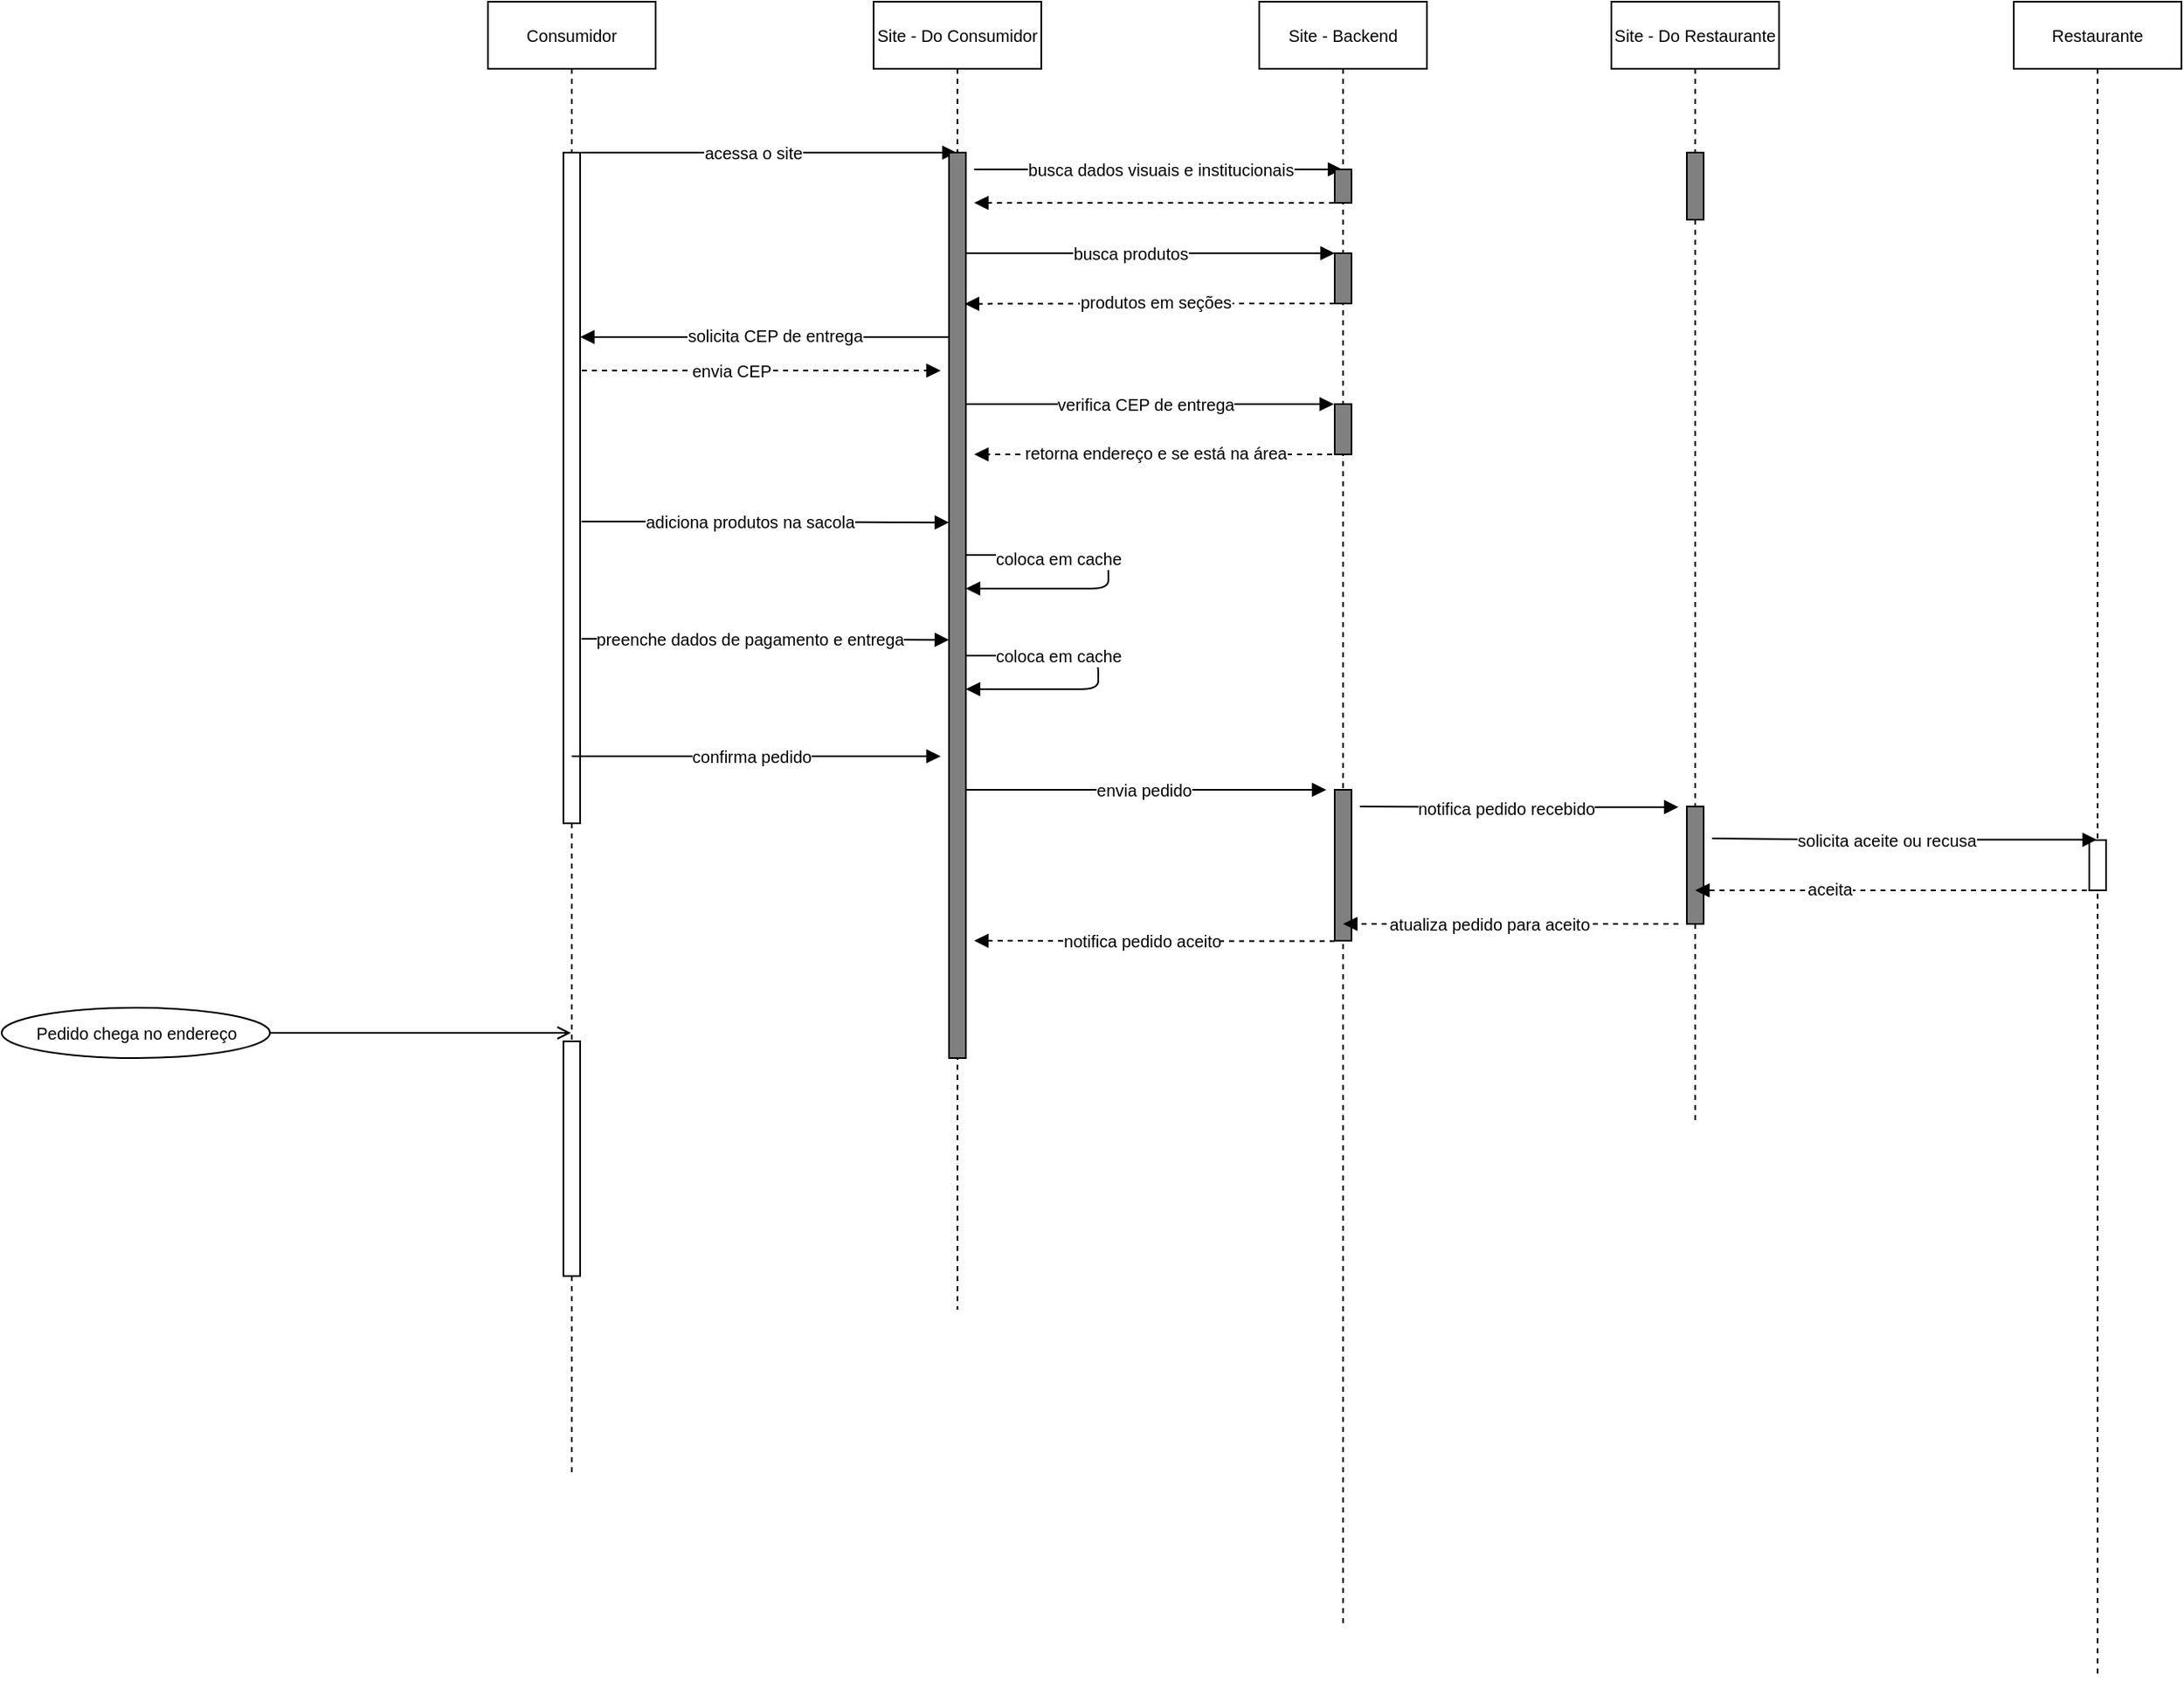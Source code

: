 <mxfile version="20.2.0" type="github" pages="2">
  <diagram id="aIoKeWRR5c0X6gk49Pxa" name="consulta-produtos">
    <mxGraphModel dx="1422" dy="805" grid="1" gridSize="10" guides="1" tooltips="1" connect="1" arrows="1" fold="1" page="1" pageScale="1" pageWidth="850" pageHeight="1100" math="0" shadow="0">
      <root>
        <mxCell id="0" />
        <mxCell id="1" parent="0" />
        <mxCell id="77" value="" style="html=1;verticalAlign=bottom;labelBackgroundColor=none;endArrow=block;endFill=1;dashed=1;fontSize=10;" parent="1" source="30" edge="1">
          <mxGeometry width="160" relative="1" as="geometry">
            <mxPoint x="1010" y="430" as="sourcePoint" />
            <mxPoint x="980" y="430" as="targetPoint" />
            <Array as="points">
              <mxPoint x="1100" y="430" />
            </Array>
          </mxGeometry>
        </mxCell>
        <mxCell id="78" value="retorna endereço e se está na área" style="edgeLabel;html=1;align=center;verticalAlign=middle;resizable=0;points=[];fontSize=10;" parent="77" vertex="1" connectable="0">
          <mxGeometry x="0.017" y="-1" relative="1" as="geometry">
            <mxPoint as="offset" />
          </mxGeometry>
        </mxCell>
        <mxCell id="34" value="" style="html=1;verticalAlign=bottom;labelBackgroundColor=none;endArrow=block;endFill=1;fontSize=10;" parent="1" edge="1">
          <mxGeometry width="160" relative="1" as="geometry">
            <mxPoint x="969.929" y="310" as="sourcePoint" />
            <mxPoint x="1195" y="310" as="targetPoint" />
            <Array as="points">
              <mxPoint x="1099.39" y="310" />
            </Array>
          </mxGeometry>
        </mxCell>
        <mxCell id="35" value="busca produtos" style="edgeLabel;html=1;align=center;verticalAlign=middle;resizable=0;points=[];fontSize=10;" parent="34" vertex="1" connectable="0">
          <mxGeometry x="-0.091" relative="1" as="geometry">
            <mxPoint as="offset" />
          </mxGeometry>
        </mxCell>
        <mxCell id="10" value="Restaurante" style="shape=umlLifeline;perimeter=lifelinePerimeter;whiteSpace=wrap;html=1;container=1;collapsible=0;recursiveResize=0;outlineConnect=0;fontSize=10;" parent="1" vertex="1">
          <mxGeometry x="1600" y="160" width="100" height="1000" as="geometry" />
        </mxCell>
        <mxCell id="94" value="" style="html=1;points=[];perimeter=orthogonalPerimeter;fillColor=#FFFFFF;fontSize=10;" parent="10" vertex="1">
          <mxGeometry x="45" y="500" width="10" height="30" as="geometry" />
        </mxCell>
        <mxCell id="12" value="Consumidor" style="shape=umlLifeline;perimeter=lifelinePerimeter;whiteSpace=wrap;html=1;container=1;collapsible=0;recursiveResize=0;outlineConnect=0;fontSize=10;" parent="1" vertex="1">
          <mxGeometry x="690" y="160" width="100" height="880" as="geometry" />
        </mxCell>
        <mxCell id="75" value="" style="html=1;verticalAlign=bottom;labelBackgroundColor=none;endArrow=block;endFill=1;fontSize=10;dashed=1;" parent="12" edge="1">
          <mxGeometry width="160" relative="1" as="geometry">
            <mxPoint x="50" y="220" as="sourcePoint" />
            <mxPoint x="270" y="220" as="targetPoint" />
          </mxGeometry>
        </mxCell>
        <mxCell id="76" value="envia CEP" style="edgeLabel;html=1;align=center;verticalAlign=middle;resizable=0;points=[];fontSize=10;" parent="75" vertex="1" connectable="0">
          <mxGeometry x="0.195" y="1" relative="1" as="geometry">
            <mxPoint x="-37" y="1" as="offset" />
          </mxGeometry>
        </mxCell>
        <mxCell id="13" value="" style="html=1;points=[];perimeter=orthogonalPerimeter;fontSize=10;" parent="12" vertex="1">
          <mxGeometry x="45" y="90" width="10" height="400" as="geometry" />
        </mxCell>
        <mxCell id="109" value="" style="html=1;points=[];perimeter=orthogonalPerimeter;fontSize=10;" parent="12" vertex="1">
          <mxGeometry x="45" y="620" width="10" height="140" as="geometry" />
        </mxCell>
        <mxCell id="16" value="" style="html=1;verticalAlign=bottom;labelBackgroundColor=none;endArrow=block;endFill=1;fontSize=10;exitX=1.061;exitY=0;exitDx=0;exitDy=0;exitPerimeter=0;" parent="1" source="13" target="21" edge="1">
          <mxGeometry width="160" relative="1" as="geometry">
            <mxPoint x="740" y="250" as="sourcePoint" />
            <mxPoint x="900" y="310" as="targetPoint" />
            <Array as="points">
              <mxPoint x="790" y="250" />
            </Array>
          </mxGeometry>
        </mxCell>
        <mxCell id="20" value="acessa o site" style="edgeLabel;html=1;align=center;verticalAlign=middle;resizable=0;points=[];fontSize=10;" parent="16" vertex="1" connectable="0">
          <mxGeometry x="-0.091" relative="1" as="geometry">
            <mxPoint as="offset" />
          </mxGeometry>
        </mxCell>
        <mxCell id="21" value="Site - Do Consumidor" style="shape=umlLifeline;perimeter=lifelinePerimeter;whiteSpace=wrap;html=1;container=1;collapsible=0;recursiveResize=0;outlineConnect=0;fontSize=10;" parent="1" vertex="1">
          <mxGeometry x="920" y="160" width="100" height="780" as="geometry" />
        </mxCell>
        <mxCell id="40" style="edgeStyle=none;html=1;fontSize=10;" parent="21" source="11" target="21" edge="1">
          <mxGeometry relative="1" as="geometry" />
        </mxCell>
        <mxCell id="69" value="" style="html=1;verticalAlign=bottom;labelBackgroundColor=none;endArrow=block;endFill=1;fontSize=10;" parent="21" target="30" edge="1">
          <mxGeometry width="160" relative="1" as="geometry">
            <mxPoint x="60" y="100" as="sourcePoint" />
            <mxPoint x="220" y="100" as="targetPoint" />
          </mxGeometry>
        </mxCell>
        <mxCell id="71" value="busca dados visuais e institucionais" style="edgeLabel;html=1;align=center;verticalAlign=middle;resizable=0;points=[];fontSize=10;" parent="69" vertex="1" connectable="0">
          <mxGeometry x="-0.642" relative="1" as="geometry">
            <mxPoint x="71" as="offset" />
          </mxGeometry>
        </mxCell>
        <mxCell id="58" value="" style="html=1;verticalAlign=bottom;labelBackgroundColor=none;endArrow=block;endFill=1;fontSize=10;" parent="21" edge="1">
          <mxGeometry width="160" relative="1" as="geometry">
            <mxPoint x="45" y="200" as="sourcePoint" />
            <mxPoint x="-174.976" y="200" as="targetPoint" />
            <Array as="points">
              <mxPoint x="5" y="200" />
            </Array>
          </mxGeometry>
        </mxCell>
        <mxCell id="60" value="solicita CEP de entrega" style="edgeLabel;html=1;align=center;verticalAlign=middle;resizable=0;points=[];fontSize=10;" parent="58" vertex="1" connectable="0">
          <mxGeometry x="-0.05" y="-1" relative="1" as="geometry">
            <mxPoint as="offset" />
          </mxGeometry>
        </mxCell>
        <mxCell id="63" value="" style="html=1;verticalAlign=bottom;labelBackgroundColor=none;endArrow=block;endFill=1;fontSize=10;" parent="21" edge="1">
          <mxGeometry width="160" relative="1" as="geometry">
            <mxPoint x="55" y="240" as="sourcePoint" />
            <mxPoint x="274.5" y="240" as="targetPoint" />
          </mxGeometry>
        </mxCell>
        <mxCell id="64" value="verifica CEP de entrega" style="edgeLabel;html=1;align=center;verticalAlign=middle;resizable=0;points=[];fontSize=10;" parent="63" vertex="1" connectable="0">
          <mxGeometry x="-0.132" y="-1" relative="1" as="geometry">
            <mxPoint x="11" y="-1" as="offset" />
          </mxGeometry>
        </mxCell>
        <mxCell id="49" value="" style="html=1;verticalAlign=bottom;labelBackgroundColor=none;endArrow=block;endFill=1;fontSize=10;exitX=1.061;exitY=0;exitDx=0;exitDy=0;exitPerimeter=0;edgeStyle=orthogonalEdgeStyle;" parent="21" edge="1">
          <mxGeometry width="160" relative="1" as="geometry">
            <mxPoint x="55" y="330" as="sourcePoint" />
            <mxPoint x="55" y="350" as="targetPoint" />
            <Array as="points">
              <mxPoint x="140" y="330" />
              <mxPoint x="140" y="350" />
            </Array>
          </mxGeometry>
        </mxCell>
        <mxCell id="50" value="coloca em cache" style="edgeLabel;html=1;align=center;verticalAlign=middle;resizable=0;points=[];fontSize=10;" parent="49" vertex="1" connectable="0">
          <mxGeometry x="-0.091" relative="1" as="geometry">
            <mxPoint x="-30" as="offset" />
          </mxGeometry>
        </mxCell>
        <mxCell id="11" value="" style="html=1;points=[];perimeter=orthogonalPerimeter;fillColor=#808080;fontSize=10;" parent="21" vertex="1">
          <mxGeometry x="45" y="90" width="10" height="540" as="geometry" />
        </mxCell>
        <mxCell id="41" value="" style="html=1;verticalAlign=bottom;labelBackgroundColor=none;endArrow=block;endFill=1;fontSize=10;entryX=-0.024;entryY=0.015;entryDx=0;entryDy=0;entryPerimeter=0;exitX=1.061;exitY=0;exitDx=0;exitDy=0;exitPerimeter=0;" parent="21" edge="1">
          <mxGeometry width="160" relative="1" as="geometry">
            <mxPoint x="-174.15" y="380.0" as="sourcePoint" />
            <mxPoint x="45.0" y="380.6" as="targetPoint" />
            <Array as="points">
              <mxPoint x="-129.76" y="380.0" />
            </Array>
          </mxGeometry>
        </mxCell>
        <mxCell id="42" value="preenche dados de pagamento e entrega" style="edgeLabel;html=1;align=center;verticalAlign=middle;resizable=0;points=[];fontSize=10;" parent="41" vertex="1" connectable="0">
          <mxGeometry x="-0.091" relative="1" as="geometry">
            <mxPoint as="offset" />
          </mxGeometry>
        </mxCell>
        <mxCell id="53" value="" style="html=1;verticalAlign=bottom;labelBackgroundColor=none;endArrow=block;endFill=1;fontSize=10;edgeStyle=orthogonalEdgeStyle;" parent="21" edge="1">
          <mxGeometry width="160" relative="1" as="geometry">
            <mxPoint x="55" y="390" as="sourcePoint" />
            <mxPoint x="55" y="410" as="targetPoint" />
            <Array as="points">
              <mxPoint x="134" y="390" />
              <mxPoint x="134" y="410" />
              <mxPoint x="55" y="410" />
            </Array>
          </mxGeometry>
        </mxCell>
        <mxCell id="54" value="coloca em cache" style="edgeLabel;html=1;align=center;verticalAlign=middle;resizable=0;points=[];fontSize=10;" parent="53" vertex="1" connectable="0">
          <mxGeometry x="-0.091" relative="1" as="geometry">
            <mxPoint x="-24" y="-2" as="offset" />
          </mxGeometry>
        </mxCell>
        <mxCell id="30" value="Site - Backend" style="shape=umlLifeline;perimeter=lifelinePerimeter;whiteSpace=wrap;html=1;container=1;collapsible=0;recursiveResize=0;outlineConnect=0;fontSize=10;" parent="1" vertex="1">
          <mxGeometry x="1150" y="160" width="100" height="970" as="geometry" />
        </mxCell>
        <mxCell id="31" value="" style="html=1;points=[];perimeter=orthogonalPerimeter;fillColor=#808080;fontSize=10;" parent="30" vertex="1">
          <mxGeometry x="45" y="150" width="10" height="30" as="geometry" />
        </mxCell>
        <mxCell id="66" value="" style="html=1;points=[];perimeter=orthogonalPerimeter;fillColor=#808080;fontSize=10;" parent="30" vertex="1">
          <mxGeometry x="45" y="240" width="10" height="30" as="geometry" />
        </mxCell>
        <mxCell id="72" value="" style="html=1;points=[];perimeter=orthogonalPerimeter;fillColor=#808080;fontSize=10;" parent="30" vertex="1">
          <mxGeometry x="45" y="100" width="10" height="20" as="geometry" />
        </mxCell>
        <mxCell id="36" value="" style="html=1;verticalAlign=bottom;labelBackgroundColor=none;endArrow=block;endFill=1;dashed=1;exitX=0.06;exitY=0.99;exitDx=0;exitDy=0;exitPerimeter=0;" parent="30" edge="1">
          <mxGeometry width="160" relative="1" as="geometry">
            <mxPoint x="45" y="180.0" as="sourcePoint" />
            <mxPoint x="-175.6" y="180.2" as="targetPoint" />
          </mxGeometry>
        </mxCell>
        <mxCell id="37" value="produtos em seções" style="edgeLabel;html=1;align=center;verticalAlign=middle;resizable=0;points=[];fontSize=10;" parent="36" vertex="1" connectable="0">
          <mxGeometry x="-0.152" y="-1" relative="1" as="geometry">
            <mxPoint x="-14" as="offset" />
          </mxGeometry>
        </mxCell>
        <mxCell id="84" value="" style="html=1;verticalAlign=bottom;labelBackgroundColor=none;endArrow=block;endFill=1;fontSize=10;" parent="30" edge="1">
          <mxGeometry width="160" relative="1" as="geometry">
            <mxPoint x="-174.571" y="470" as="sourcePoint" />
            <mxPoint x="40" y="470" as="targetPoint" />
            <Array as="points">
              <mxPoint x="-84.5" y="470" />
            </Array>
          </mxGeometry>
        </mxCell>
        <mxCell id="85" value="envia pedido" style="edgeLabel;html=1;align=center;verticalAlign=middle;resizable=0;points=[];fontSize=10;" parent="84" vertex="1" connectable="0">
          <mxGeometry x="-0.453" y="-2" relative="1" as="geometry">
            <mxPoint x="47" y="-2" as="offset" />
          </mxGeometry>
        </mxCell>
        <mxCell id="86" value="" style="html=1;points=[];perimeter=orthogonalPerimeter;fillColor=#808080;fontSize=10;" parent="30" vertex="1">
          <mxGeometry x="45" y="470" width="10" height="90" as="geometry" />
        </mxCell>
        <mxCell id="97" value="" style="html=1;verticalAlign=bottom;labelBackgroundColor=none;endArrow=block;endFill=1;dashed=1;fontSize=10;" parent="30" edge="1">
          <mxGeometry width="160" relative="1" as="geometry">
            <mxPoint x="250" y="550" as="sourcePoint" />
            <mxPoint x="50" y="550" as="targetPoint" />
            <Array as="points">
              <mxPoint x="230.33" y="550" />
            </Array>
          </mxGeometry>
        </mxCell>
        <mxCell id="98" value="atualiza pedido para aceito" style="edgeLabel;html=1;align=center;verticalAlign=middle;resizable=0;points=[];fontSize=10;" parent="97" vertex="1" connectable="0">
          <mxGeometry x="0.336" y="-1" relative="1" as="geometry">
            <mxPoint x="20" y="1" as="offset" />
          </mxGeometry>
        </mxCell>
        <mxCell id="32" value="Site - Do Restaurante" style="shape=umlLifeline;perimeter=lifelinePerimeter;whiteSpace=wrap;html=1;container=1;collapsible=0;recursiveResize=0;outlineConnect=0;fontSize=10;" parent="1" vertex="1">
          <mxGeometry x="1360" y="160" width="100" height="670" as="geometry" />
        </mxCell>
        <mxCell id="33" value="" style="html=1;points=[];perimeter=orthogonalPerimeter;fillColor=#808080;fontSize=10;" parent="32" vertex="1">
          <mxGeometry x="45" y="90" width="10" height="40" as="geometry" />
        </mxCell>
        <mxCell id="90" value="" style="html=1;points=[];perimeter=orthogonalPerimeter;fillColor=#808080;fontSize=10;" parent="32" vertex="1">
          <mxGeometry x="45" y="480" width="10" height="70" as="geometry" />
        </mxCell>
        <mxCell id="73" value="" style="html=1;verticalAlign=bottom;labelBackgroundColor=none;endArrow=block;endFill=1;dashed=1;exitX=0.06;exitY=0.99;exitDx=0;exitDy=0;exitPerimeter=0;" parent="1" edge="1">
          <mxGeometry width="160" relative="1" as="geometry">
            <mxPoint x="1200.6" y="280" as="sourcePoint" />
            <mxPoint x="980" y="280" as="targetPoint" />
          </mxGeometry>
        </mxCell>
        <mxCell id="28" value="" style="html=1;verticalAlign=bottom;labelBackgroundColor=none;endArrow=block;endFill=1;fontSize=10;entryX=-0.024;entryY=0.015;entryDx=0;entryDy=0;entryPerimeter=0;exitX=1.061;exitY=0;exitDx=0;exitDy=0;exitPerimeter=0;" parent="1" edge="1">
          <mxGeometry width="160" relative="1" as="geometry">
            <mxPoint x="745.85" y="470" as="sourcePoint" />
            <mxPoint x="965.0" y="470.6" as="targetPoint" />
            <Array as="points">
              <mxPoint x="790.24" y="470" />
            </Array>
          </mxGeometry>
        </mxCell>
        <mxCell id="29" value="adiciona produtos na sacola" style="edgeLabel;html=1;align=center;verticalAlign=middle;resizable=0;points=[];fontSize=10;" parent="28" vertex="1" connectable="0">
          <mxGeometry x="-0.091" relative="1" as="geometry">
            <mxPoint as="offset" />
          </mxGeometry>
        </mxCell>
        <mxCell id="81" value="" style="html=1;verticalAlign=bottom;labelBackgroundColor=none;endArrow=block;endFill=1;fontSize=10;" parent="1" edge="1">
          <mxGeometry width="160" relative="1" as="geometry">
            <mxPoint x="740" y="610" as="sourcePoint" />
            <mxPoint x="960" y="610" as="targetPoint" />
            <Array as="points">
              <mxPoint x="830" y="610" />
            </Array>
          </mxGeometry>
        </mxCell>
        <mxCell id="83" value="confirma pedido" style="edgeLabel;html=1;align=center;verticalAlign=middle;resizable=0;points=[];fontSize=10;" parent="81" vertex="1" connectable="0">
          <mxGeometry x="-0.453" y="-2" relative="1" as="geometry">
            <mxPoint x="47" y="-2" as="offset" />
          </mxGeometry>
        </mxCell>
        <mxCell id="89" value="" style="html=1;verticalAlign=bottom;labelBackgroundColor=none;endArrow=block;endFill=1;fontSize=10;" parent="1" edge="1">
          <mxGeometry width="160" relative="1" as="geometry">
            <mxPoint x="1210" y="640.0" as="sourcePoint" />
            <mxPoint x="1400" y="640.34" as="targetPoint" />
            <Array as="points">
              <mxPoint x="1280" y="640.34" />
            </Array>
          </mxGeometry>
        </mxCell>
        <mxCell id="91" value="notifica pedido recebido" style="edgeLabel;html=1;align=center;verticalAlign=middle;resizable=0;points=[];fontSize=10;" parent="89" vertex="1" connectable="0">
          <mxGeometry x="-0.092" relative="1" as="geometry">
            <mxPoint as="offset" />
          </mxGeometry>
        </mxCell>
        <mxCell id="92" value="" style="html=1;verticalAlign=bottom;labelBackgroundColor=none;endArrow=block;endFill=1;fontSize=10;" parent="1" target="10" edge="1">
          <mxGeometry width="160" relative="1" as="geometry">
            <mxPoint x="1420" y="659" as="sourcePoint" />
            <mxPoint x="1610" y="659.77" as="targetPoint" />
            <Array as="points">
              <mxPoint x="1490" y="659.77" />
            </Array>
          </mxGeometry>
        </mxCell>
        <mxCell id="93" value="solicita aceite ou recusa" style="edgeLabel;html=1;align=center;verticalAlign=middle;resizable=0;points=[];fontSize=10;" parent="92" vertex="1" connectable="0">
          <mxGeometry x="-0.092" relative="1" as="geometry">
            <mxPoint as="offset" />
          </mxGeometry>
        </mxCell>
        <mxCell id="95" value="" style="html=1;verticalAlign=bottom;labelBackgroundColor=none;endArrow=block;endFill=1;dashed=1;fontSize=10;" parent="1" source="10" target="32" edge="1">
          <mxGeometry width="160" relative="1" as="geometry">
            <mxPoint x="1590" y="690" as="sourcePoint" />
            <mxPoint x="1470" y="690" as="targetPoint" />
            <Array as="points">
              <mxPoint x="1620" y="690" />
            </Array>
          </mxGeometry>
        </mxCell>
        <mxCell id="96" value="aceita" style="edgeLabel;html=1;align=center;verticalAlign=middle;resizable=0;points=[];fontSize=10;" parent="95" vertex="1" connectable="0">
          <mxGeometry x="0.336" y="-1" relative="1" as="geometry">
            <mxPoint as="offset" />
          </mxGeometry>
        </mxCell>
        <mxCell id="103" value="" style="html=1;verticalAlign=bottom;labelBackgroundColor=none;endArrow=block;endFill=1;dashed=1;fontSize=10;" parent="1" edge="1">
          <mxGeometry width="160" relative="1" as="geometry">
            <mxPoint x="1195" y="720.31" as="sourcePoint" />
            <mxPoint x="980" y="720" as="targetPoint" />
            <Array as="points">
              <mxPoint x="1165.5" y="720.31" />
            </Array>
          </mxGeometry>
        </mxCell>
        <mxCell id="104" value="notifica pedido aceito" style="edgeLabel;html=1;align=center;verticalAlign=middle;resizable=0;points=[];fontSize=10;" parent="103" vertex="1" connectable="0">
          <mxGeometry x="0.336" y="-1" relative="1" as="geometry">
            <mxPoint x="28" y="1" as="offset" />
          </mxGeometry>
        </mxCell>
        <mxCell id="107" value="Pedido chega no endereço" style="ellipse;html=1;fontSize=10;fillColor=#FFFFFF;" parent="1" vertex="1">
          <mxGeometry x="400" y="760" width="160" height="30" as="geometry" />
        </mxCell>
        <mxCell id="108" value="" style="endArrow=open;html=1;rounded=0;align=center;verticalAlign=top;endFill=0;labelBackgroundColor=none;endSize=6;fontSize=10;" parent="1" source="107" target="12" edge="1">
          <mxGeometry relative="1" as="geometry">
            <mxPoint x="600" y="775" as="targetPoint" />
          </mxGeometry>
        </mxCell>
      </root>
    </mxGraphModel>
  </diagram>
  <diagram id="I7_yMcj4EFTQqlzW2oOo" name="swimlane">
    <mxGraphModel dx="1445" dy="1869" grid="1" gridSize="10" guides="1" tooltips="1" connect="1" arrows="1" fold="1" page="1" pageScale="1" pageWidth="827" pageHeight="1169" math="0" shadow="0">
      <root>
        <mxCell id="0" />
        <mxCell id="1" parent="0" />
        <mxCell id="emTYRVd1z6F5M-Lq2Um--1" value="Consumidor" style="swimlane;horizontal=0;startSize=23;" parent="1" vertex="1">
          <mxGeometry x="40" y="-50" width="2120" height="370" as="geometry" />
        </mxCell>
        <mxCell id="emTYRVd1z6F5M-Lq2Um--3" value="Acessa a página do cliente para consultar os produtos" style="rounded=0;whiteSpace=wrap;html=1;" parent="emTYRVd1z6F5M-Lq2Um--1" vertex="1">
          <mxGeometry x="130" y="70" width="120" height="60" as="geometry" />
        </mxCell>
        <mxCell id="emTYRVd1z6F5M-Lq2Um--5" value="" style="edgeStyle=orthogonalEdgeStyle;rounded=0;orthogonalLoop=1;jettySize=auto;html=1;" parent="emTYRVd1z6F5M-Lq2Um--1" source="emTYRVd1z6F5M-Lq2Um--4" target="emTYRVd1z6F5M-Lq2Um--3" edge="1">
          <mxGeometry relative="1" as="geometry" />
        </mxCell>
        <mxCell id="emTYRVd1z6F5M-Lq2Um--4" value="" style="ellipse;whiteSpace=wrap;html=1;aspect=fixed;fillColor=#000000;" parent="emTYRVd1z6F5M-Lq2Um--1" vertex="1">
          <mxGeometry x="50" y="85" width="30" height="30" as="geometry" />
        </mxCell>
        <mxCell id="emTYRVd1z6F5M-Lq2Um--9" value="" style="edgeStyle=orthogonalEdgeStyle;rounded=0;orthogonalLoop=1;jettySize=auto;html=1;" parent="emTYRVd1z6F5M-Lq2Um--1" source="emTYRVd1z6F5M-Lq2Um--6" target="emTYRVd1z6F5M-Lq2Um--8" edge="1">
          <mxGeometry relative="1" as="geometry" />
        </mxCell>
        <mxCell id="emTYRVd1z6F5M-Lq2Um--6" value="Clica sobre um produto para consultar seus detalhes" style="whiteSpace=wrap;html=1;rounded=0;" parent="emTYRVd1z6F5M-Lq2Um--1" vertex="1">
          <mxGeometry x="313.5" y="70" width="120" height="60" as="geometry" />
        </mxCell>
        <mxCell id="emTYRVd1z6F5M-Lq2Um--7" value="" style="edgeStyle=orthogonalEdgeStyle;rounded=0;orthogonalLoop=1;jettySize=auto;html=1;" parent="emTYRVd1z6F5M-Lq2Um--1" source="emTYRVd1z6F5M-Lq2Um--3" target="emTYRVd1z6F5M-Lq2Um--6" edge="1">
          <mxGeometry relative="1" as="geometry" />
        </mxCell>
        <mxCell id="emTYRVd1z6F5M-Lq2Um--8" value="Adiciona o produto a sacola de compras" style="whiteSpace=wrap;html=1;rounded=0;" parent="emTYRVd1z6F5M-Lq2Um--1" vertex="1">
          <mxGeometry x="490" y="70" width="120" height="60" as="geometry" />
        </mxCell>
        <mxCell id="emTYRVd1z6F5M-Lq2Um--15" value="" style="edgeStyle=orthogonalEdgeStyle;rounded=0;orthogonalLoop=1;jettySize=auto;html=1;" parent="emTYRVd1z6F5M-Lq2Um--1" source="emTYRVd1z6F5M-Lq2Um--12" target="emTYRVd1z6F5M-Lq2Um--14" edge="1">
          <mxGeometry relative="1" as="geometry" />
        </mxCell>
        <mxCell id="emTYRVd1z6F5M-Lq2Um--18" value="" style="edgeStyle=orthogonalEdgeStyle;rounded=0;orthogonalLoop=1;jettySize=auto;html=1;" parent="emTYRVd1z6F5M-Lq2Um--1" source="emTYRVd1z6F5M-Lq2Um--12" target="emTYRVd1z6F5M-Lq2Um--17" edge="1">
          <mxGeometry relative="1" as="geometry" />
        </mxCell>
        <mxCell id="emTYRVd1z6F5M-Lq2Um--12" value="Adiciona mais produtos ou finaliza a compra" style="rhombus;whiteSpace=wrap;html=1;rounded=0;" parent="emTYRVd1z6F5M-Lq2Um--1" vertex="1">
          <mxGeometry x="690" y="60" width="90" height="80" as="geometry" />
        </mxCell>
        <mxCell id="emTYRVd1z6F5M-Lq2Um--13" value="" style="edgeStyle=orthogonalEdgeStyle;rounded=0;orthogonalLoop=1;jettySize=auto;html=1;" parent="emTYRVd1z6F5M-Lq2Um--1" source="emTYRVd1z6F5M-Lq2Um--8" target="emTYRVd1z6F5M-Lq2Um--12" edge="1">
          <mxGeometry relative="1" as="geometry" />
        </mxCell>
        <mxCell id="emTYRVd1z6F5M-Lq2Um--14" value="Informa os dados de entrega" style="whiteSpace=wrap;html=1;rounded=0;" parent="emTYRVd1z6F5M-Lq2Um--1" vertex="1">
          <mxGeometry x="845" y="70" width="120" height="60" as="geometry" />
        </mxCell>
        <mxCell id="emTYRVd1z6F5M-Lq2Um--19" style="edgeStyle=orthogonalEdgeStyle;rounded=0;orthogonalLoop=1;jettySize=auto;html=1;entryX=0.5;entryY=1;entryDx=0;entryDy=0;" parent="emTYRVd1z6F5M-Lq2Um--1" source="emTYRVd1z6F5M-Lq2Um--17" target="emTYRVd1z6F5M-Lq2Um--6" edge="1">
          <mxGeometry relative="1" as="geometry" />
        </mxCell>
        <mxCell id="emTYRVd1z6F5M-Lq2Um--17" value="Retorna para a consulta de produtos" style="whiteSpace=wrap;html=1;rounded=0;" parent="emTYRVd1z6F5M-Lq2Um--1" vertex="1">
          <mxGeometry x="675" y="220" width="120" height="60" as="geometry" />
        </mxCell>
        <mxCell id="gGIWzqqyvVe7wpUNU1ZK-3" value="&lt;span style=&quot;color: rgb(0, 0, 0); font-family: Helvetica; font-size: 12px; font-style: normal; font-variant-ligatures: normal; font-variant-caps: normal; font-weight: 400; letter-spacing: normal; orphans: 2; text-align: center; text-indent: 0px; text-transform: none; widows: 2; word-spacing: 0px; -webkit-text-stroke-width: 0px; background-color: rgb(248, 249, 250); text-decoration-thickness: initial; text-decoration-style: initial; text-decoration-color: initial; float: none; display: inline !important;&quot;&gt;Pode alterar a quantidade de produtos adicionados&lt;/span&gt;" style="text;html=1;strokeColor=none;fillColor=none;align=center;verticalAlign=middle;whiteSpace=wrap;rounded=0;" vertex="1" parent="emTYRVd1z6F5M-Lq2Um--1">
          <mxGeometry x="1250" y="200" width="120" height="50" as="geometry" />
        </mxCell>
        <mxCell id="emTYRVd1z6F5M-Lq2Um--2" value="Cliente" style="swimlane;horizontal=0;" parent="1" vertex="1">
          <mxGeometry x="40" y="320" width="2120" height="290" as="geometry" />
        </mxCell>
        <mxCell id="emTYRVd1z6F5M-Lq2Um--36" value="" style="edgeStyle=orthogonalEdgeStyle;rounded=0;orthogonalLoop=1;jettySize=auto;html=1;" parent="emTYRVd1z6F5M-Lq2Um--2" source="emTYRVd1z6F5M-Lq2Um--34" target="emTYRVd1z6F5M-Lq2Um--35" edge="1">
          <mxGeometry relative="1" as="geometry" />
        </mxCell>
        <mxCell id="emTYRVd1z6F5M-Lq2Um--34" value="A" style="ellipse;whiteSpace=wrap;html=1;rounded=0;" parent="emTYRVd1z6F5M-Lq2Um--2" vertex="1">
          <mxGeometry x="50" y="80" width="40" height="40" as="geometry" />
        </mxCell>
        <mxCell id="emTYRVd1z6F5M-Lq2Um--40" value="" style="edgeStyle=orthogonalEdgeStyle;rounded=0;orthogonalLoop=1;jettySize=auto;html=1;" parent="emTYRVd1z6F5M-Lq2Um--2" source="emTYRVd1z6F5M-Lq2Um--35" target="emTYRVd1z6F5M-Lq2Um--39" edge="1">
          <mxGeometry relative="1" as="geometry" />
        </mxCell>
        <mxCell id="emTYRVd1z6F5M-Lq2Um--35" value="Recebe o pedido realizado pelo consumidor" style="whiteSpace=wrap;html=1;rounded=0;" parent="emTYRVd1z6F5M-Lq2Um--2" vertex="1">
          <mxGeometry x="130" y="70" width="120" height="60" as="geometry" />
        </mxCell>
        <mxCell id="emTYRVd1z6F5M-Lq2Um--42" value="" style="edgeStyle=orthogonalEdgeStyle;rounded=0;orthogonalLoop=1;jettySize=auto;html=1;" parent="emTYRVd1z6F5M-Lq2Um--2" source="emTYRVd1z6F5M-Lq2Um--39" target="emTYRVd1z6F5M-Lq2Um--41" edge="1">
          <mxGeometry relative="1" as="geometry">
            <Array as="points">
              <mxPoint x="440" y="100" />
              <mxPoint x="440" y="100" />
            </Array>
          </mxGeometry>
        </mxCell>
        <mxCell id="gGIWzqqyvVe7wpUNU1ZK-6" value="Aprovado" style="edgeLabel;html=1;align=center;verticalAlign=middle;resizable=0;points=[];" vertex="1" connectable="0" parent="emTYRVd1z6F5M-Lq2Um--42">
          <mxGeometry x="-0.484" y="2" relative="1" as="geometry">
            <mxPoint x="10" y="2" as="offset" />
          </mxGeometry>
        </mxCell>
        <mxCell id="emTYRVd1z6F5M-Lq2Um--39" value="Decide se aprova ou reprova o pedido" style="rhombus;whiteSpace=wrap;html=1;rounded=0;" parent="emTYRVd1z6F5M-Lq2Um--2" vertex="1">
          <mxGeometry x="320" y="60" width="80" height="80" as="geometry" />
        </mxCell>
        <mxCell id="emTYRVd1z6F5M-Lq2Um--44" value="" style="edgeStyle=orthogonalEdgeStyle;rounded=0;orthogonalLoop=1;jettySize=auto;html=1;" parent="emTYRVd1z6F5M-Lq2Um--2" source="emTYRVd1z6F5M-Lq2Um--41" target="emTYRVd1z6F5M-Lq2Um--43" edge="1">
          <mxGeometry relative="1" as="geometry" />
        </mxCell>
        <mxCell id="emTYRVd1z6F5M-Lq2Um--41" value="Adiciona o pedido à fila de preparação" style="whiteSpace=wrap;html=1;rounded=0;" parent="emTYRVd1z6F5M-Lq2Um--2" vertex="1">
          <mxGeometry x="490" y="70" width="120" height="60" as="geometry" />
        </mxCell>
        <mxCell id="emTYRVd1z6F5M-Lq2Um--46" value="" style="edgeStyle=orthogonalEdgeStyle;rounded=0;orthogonalLoop=1;jettySize=auto;html=1;" parent="emTYRVd1z6F5M-Lq2Um--2" source="emTYRVd1z6F5M-Lq2Um--43" target="emTYRVd1z6F5M-Lq2Um--45" edge="1">
          <mxGeometry relative="1" as="geometry" />
        </mxCell>
        <mxCell id="emTYRVd1z6F5M-Lq2Um--43" value="Altera o pedido para em preparação" style="whiteSpace=wrap;html=1;rounded=0;" parent="emTYRVd1z6F5M-Lq2Um--2" vertex="1">
          <mxGeometry x="700" y="70" width="120" height="60" as="geometry" />
        </mxCell>
        <mxCell id="emTYRVd1z6F5M-Lq2Um--48" value="" style="edgeStyle=orthogonalEdgeStyle;rounded=0;orthogonalLoop=1;jettySize=auto;html=1;entryX=0;entryY=0.5;entryDx=0;entryDy=0;" parent="emTYRVd1z6F5M-Lq2Um--2" source="emTYRVd1z6F5M-Lq2Um--45" target="gGIWzqqyvVe7wpUNU1ZK-14" edge="1">
          <mxGeometry relative="1" as="geometry" />
        </mxCell>
        <mxCell id="emTYRVd1z6F5M-Lq2Um--45" value="Altera o pedido para em rota de entrega" style="whiteSpace=wrap;html=1;rounded=0;" parent="emTYRVd1z6F5M-Lq2Um--2" vertex="1">
          <mxGeometry x="890" y="70" width="120" height="60" as="geometry" />
        </mxCell>
        <mxCell id="emTYRVd1z6F5M-Lq2Um--47" value="Altera o pedido para entregue" style="strokeWidth=2;html=1;shape=mxgraph.flowchart.terminator;whiteSpace=wrap;fontFamily=Helvetica;fontSize=12;fontColor=default;align=center;strokeColor=default;fillColor=default;" parent="emTYRVd1z6F5M-Lq2Um--2" vertex="1">
          <mxGeometry x="1300" y="70" width="120" height="60" as="geometry" />
        </mxCell>
        <mxCell id="gGIWzqqyvVe7wpUNU1ZK-10" value="B" style="ellipse;whiteSpace=wrap;html=1;aspect=fixed;" vertex="1" parent="emTYRVd1z6F5M-Lq2Um--2">
          <mxGeometry x="340" y="200" width="40" height="40" as="geometry" />
        </mxCell>
        <mxCell id="gGIWzqqyvVe7wpUNU1ZK-7" value="Recusado" style="edgeStyle=orthogonalEdgeStyle;rounded=0;orthogonalLoop=1;jettySize=auto;html=1;" edge="1" parent="emTYRVd1z6F5M-Lq2Um--2" source="emTYRVd1z6F5M-Lq2Um--39" target="gGIWzqqyvVe7wpUNU1ZK-10">
          <mxGeometry relative="1" as="geometry">
            <mxPoint x="360" y="200" as="targetPoint" />
          </mxGeometry>
        </mxCell>
        <mxCell id="gGIWzqqyvVe7wpUNU1ZK-12" value="Altera status para o consumidor" style="text;html=1;strokeColor=none;fillColor=none;align=center;verticalAlign=middle;whiteSpace=wrap;rounded=0;" vertex="1" parent="emTYRVd1z6F5M-Lq2Um--2">
          <mxGeometry x="677" y="160" width="110" height="40" as="geometry" />
        </mxCell>
        <mxCell id="gGIWzqqyvVe7wpUNU1ZK-13" value="" style="endArrow=none;dashed=1;html=1;rounded=0;entryX=0.25;entryY=1;entryDx=0;entryDy=0;exitX=0.5;exitY=0;exitDx=0;exitDy=0;" edge="1" parent="emTYRVd1z6F5M-Lq2Um--2" source="gGIWzqqyvVe7wpUNU1ZK-12" target="emTYRVd1z6F5M-Lq2Um--43">
          <mxGeometry width="50" height="50" relative="1" as="geometry">
            <mxPoint x="700" y="190" as="sourcePoint" />
            <mxPoint x="750" y="140" as="targetPoint" />
          </mxGeometry>
        </mxCell>
        <mxCell id="gGIWzqqyvVe7wpUNU1ZK-15" style="edgeStyle=orthogonalEdgeStyle;rounded=0;orthogonalLoop=1;jettySize=auto;html=1;entryX=0;entryY=0.5;entryDx=0;entryDy=0;" edge="1" parent="emTYRVd1z6F5M-Lq2Um--2" source="gGIWzqqyvVe7wpUNU1ZK-14" target="emTYRVd1z6F5M-Lq2Um--47">
          <mxGeometry relative="1" as="geometry" />
        </mxCell>
        <mxCell id="gGIWzqqyvVe7wpUNU1ZK-14" value="Aguarda 1 hora" style="shape=delay;whiteSpace=wrap;html=1;" vertex="1" parent="emTYRVd1z6F5M-Lq2Um--2">
          <mxGeometry x="1110" y="75" width="100" height="50" as="geometry" />
        </mxCell>
        <mxCell id="emTYRVd1z6F5M-Lq2Um--23" value="" style="edgeStyle=orthogonalEdgeStyle;rounded=0;orthogonalLoop=1;jettySize=auto;html=1;" parent="1" source="emTYRVd1z6F5M-Lq2Um--20" target="emTYRVd1z6F5M-Lq2Um--22" edge="1">
          <mxGeometry relative="1" as="geometry" />
        </mxCell>
        <mxCell id="emTYRVd1z6F5M-Lq2Um--20" value="Informa os dados pessoais para recebimento" style="whiteSpace=wrap;html=1;rounded=0;" parent="1" vertex="1">
          <mxGeometry x="1085" y="80" width="120" height="60" as="geometry" />
        </mxCell>
        <mxCell id="emTYRVd1z6F5M-Lq2Um--21" value="" style="edgeStyle=orthogonalEdgeStyle;rounded=0;orthogonalLoop=1;jettySize=auto;html=1;" parent="1" source="emTYRVd1z6F5M-Lq2Um--14" target="emTYRVd1z6F5M-Lq2Um--20" edge="1">
          <mxGeometry relative="1" as="geometry" />
        </mxCell>
        <mxCell id="emTYRVd1z6F5M-Lq2Um--27" value="" style="edgeStyle=orthogonalEdgeStyle;rounded=0;orthogonalLoop=1;jettySize=auto;html=1;" parent="1" source="emTYRVd1z6F5M-Lq2Um--22" target="emTYRVd1z6F5M-Lq2Um--26" edge="1">
          <mxGeometry relative="1" as="geometry" />
        </mxCell>
        <mxCell id="emTYRVd1z6F5M-Lq2Um--22" value="Consulta o subtotal e total de compra e venda" style="whiteSpace=wrap;html=1;rounded=0;" parent="1" vertex="1">
          <mxGeometry x="1290" y="80" width="120" height="60" as="geometry" />
        </mxCell>
        <mxCell id="emTYRVd1z6F5M-Lq2Um--29" value="" style="edgeStyle=orthogonalEdgeStyle;rounded=0;orthogonalLoop=1;jettySize=auto;html=1;" parent="1" source="emTYRVd1z6F5M-Lq2Um--26" target="emTYRVd1z6F5M-Lq2Um--28" edge="1">
          <mxGeometry relative="1" as="geometry" />
        </mxCell>
        <mxCell id="emTYRVd1z6F5M-Lq2Um--26" value="Informa os dados de pagamento" style="whiteSpace=wrap;html=1;rounded=0;" parent="1" vertex="1">
          <mxGeometry x="1490" y="80" width="120" height="60" as="geometry" />
        </mxCell>
        <mxCell id="emTYRVd1z6F5M-Lq2Um--31" value="" style="edgeStyle=orthogonalEdgeStyle;rounded=0;orthogonalLoop=1;jettySize=auto;html=1;" parent="1" source="emTYRVd1z6F5M-Lq2Um--28" target="emTYRVd1z6F5M-Lq2Um--30" edge="1">
          <mxGeometry relative="1" as="geometry" />
        </mxCell>
        <mxCell id="emTYRVd1z6F5M-Lq2Um--28" value="Clica em finalizar a compra" style="whiteSpace=wrap;html=1;rounded=0;" parent="1" vertex="1">
          <mxGeometry x="1690" y="80" width="120" height="60" as="geometry" />
        </mxCell>
        <mxCell id="emTYRVd1z6F5M-Lq2Um--33" value="" style="edgeStyle=orthogonalEdgeStyle;rounded=0;orthogonalLoop=1;jettySize=auto;html=1;" parent="1" source="emTYRVd1z6F5M-Lq2Um--30" target="emTYRVd1z6F5M-Lq2Um--32" edge="1">
          <mxGeometry relative="1" as="geometry" />
        </mxCell>
        <mxCell id="emTYRVd1z6F5M-Lq2Um--30" value="Envia o pedido para o restaurante" style="whiteSpace=wrap;html=1;rounded=0;" parent="1" vertex="1">
          <mxGeometry x="1890" y="80" width="120" height="60" as="geometry" />
        </mxCell>
        <mxCell id="emTYRVd1z6F5M-Lq2Um--32" value="A" style="ellipse;whiteSpace=wrap;html=1;rounded=0;" parent="1" vertex="1">
          <mxGeometry x="2100" y="90" width="40" height="40" as="geometry" />
        </mxCell>
        <mxCell id="gGIWzqqyvVe7wpUNU1ZK-5" value="" style="endArrow=none;dashed=1;html=1;rounded=0;entryX=0.5;entryY=1;entryDx=0;entryDy=0;exitX=0.5;exitY=0;exitDx=0;exitDy=0;" edge="1" parent="1" source="gGIWzqqyvVe7wpUNU1ZK-3" target="emTYRVd1z6F5M-Lq2Um--22">
          <mxGeometry width="50" height="50" relative="1" as="geometry">
            <mxPoint x="1320" y="200" as="sourcePoint" />
            <mxPoint x="1370" y="150" as="targetPoint" />
          </mxGeometry>
        </mxCell>
      </root>
    </mxGraphModel>
  </diagram>
</mxfile>
